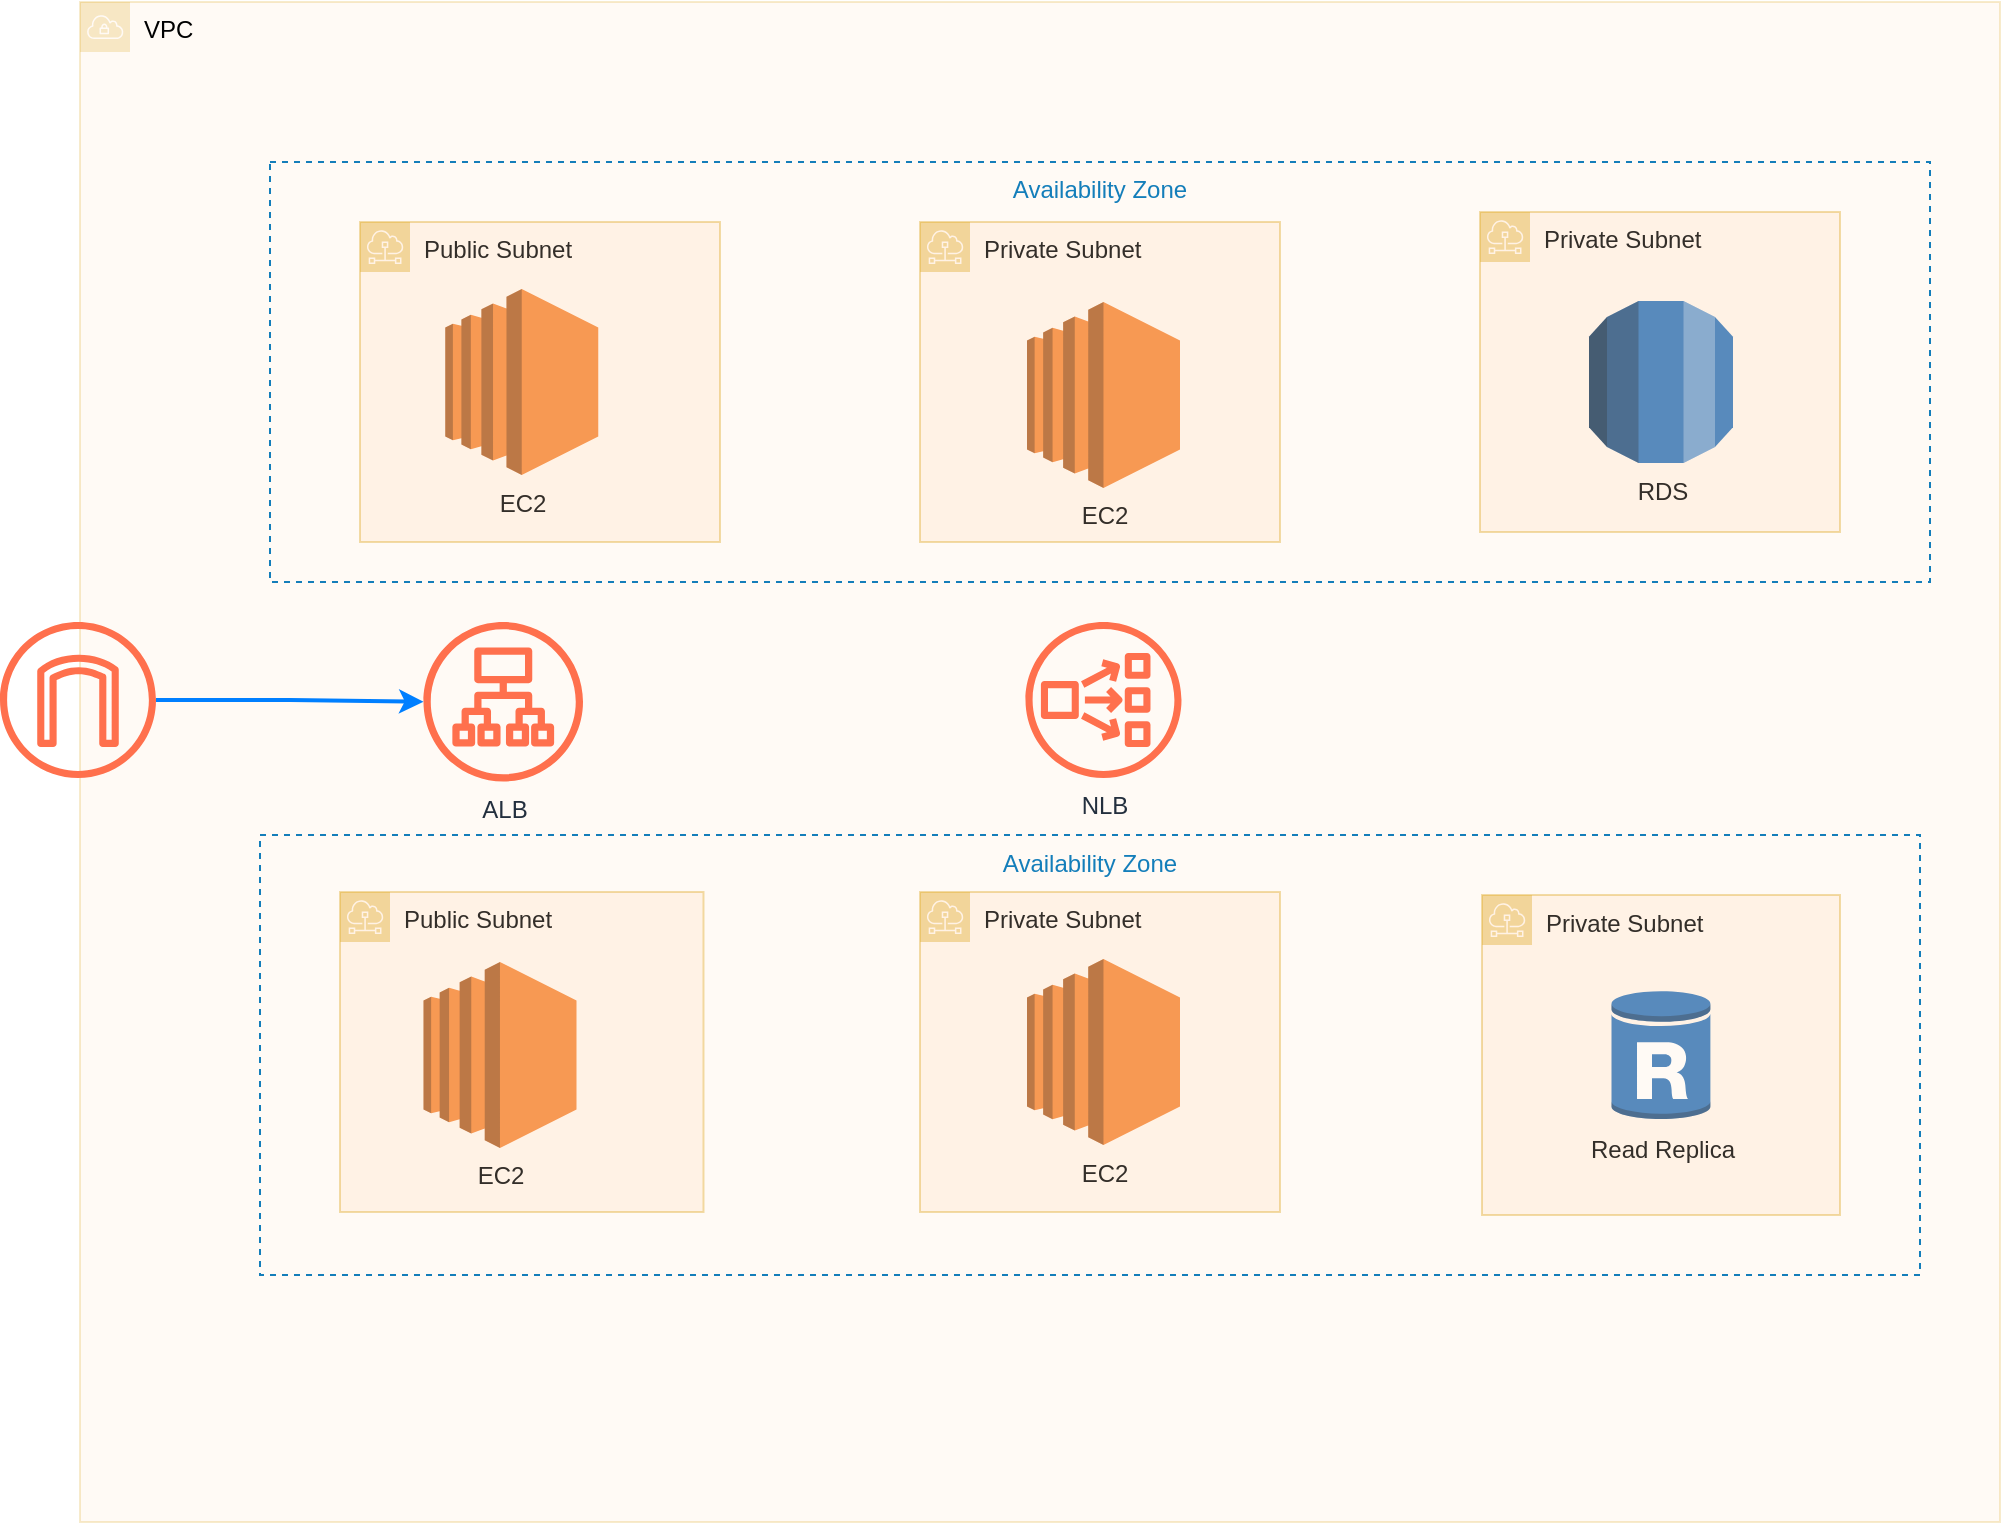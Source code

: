 <mxfile version="27.0.2">
  <diagram name="Page-1" id="ldzm7Y-nWHicNAaMJIFn">
    <mxGraphModel dx="716" dy="827" grid="1" gridSize="10" guides="1" tooltips="1" connect="1" arrows="1" fold="1" page="1" pageScale="1" pageWidth="827" pageHeight="1169" math="0" shadow="0">
      <root>
        <mxCell id="0" />
        <mxCell id="1" parent="0" />
        <mxCell id="vjnEFEVDyO-W0rh-XOhO-3" value="Public Subnet" style="sketch=0;outlineConnect=0;html=1;whiteSpace=wrap;fontSize=12;fontStyle=0;shape=mxgraph.aws4.group;grIcon=mxgraph.aws4.group_subnet;strokeColor=#d79b00;fillColor=#ffe6cc;verticalAlign=top;align=left;spacingLeft=30;dashed=0;opacity=40;strokeOpacity=100;fillOpacity=100;" vertex="1" parent="1">
          <mxGeometry x="1500" y="470" width="180" height="160" as="geometry" />
        </mxCell>
        <mxCell id="vjnEFEVDyO-W0rh-XOhO-6" value="EC2" style="outlineConnect=0;dashed=0;verticalLabelPosition=bottom;verticalAlign=top;align=center;html=1;shape=mxgraph.aws3.ec2;fillColor=#F58534;gradientColor=none;" vertex="1" parent="1">
          <mxGeometry x="1542.63" y="503.5" width="76.5" height="93" as="geometry" />
        </mxCell>
        <mxCell id="vjnEFEVDyO-W0rh-XOhO-8" value="Private Subnet" style="sketch=0;outlineConnect=0;html=1;whiteSpace=wrap;fontSize=12;fontStyle=0;shape=mxgraph.aws4.group;grIcon=mxgraph.aws4.group_subnet;strokeColor=#d79b00;fillColor=#ffe6cc;verticalAlign=top;align=left;spacingLeft=30;dashed=0;opacity=40;" vertex="1" parent="1">
          <mxGeometry x="1780" y="470" width="180" height="160" as="geometry" />
        </mxCell>
        <mxCell id="vjnEFEVDyO-W0rh-XOhO-12" value="Private Subnet" style="sketch=0;outlineConnect=0;html=1;whiteSpace=wrap;fontSize=12;fontStyle=0;shape=mxgraph.aws4.group;grIcon=mxgraph.aws4.group_subnet;strokeColor=#d79b00;fillColor=#ffe6cc;verticalAlign=top;align=left;spacingLeft=30;dashed=0;fillStyle=auto;opacity=40;" vertex="1" parent="1">
          <mxGeometry x="1780" y="805" width="180" height="160" as="geometry" />
        </mxCell>
        <mxCell id="vjnEFEVDyO-W0rh-XOhO-14" value="Private Subnet" style="sketch=0;outlineConnect=0;html=1;whiteSpace=wrap;fontSize=12;fontStyle=0;shape=mxgraph.aws4.group;grIcon=mxgraph.aws4.group_subnet;strokeColor=#d79b00;fillColor=#ffe6cc;verticalAlign=top;align=left;spacingLeft=30;dashed=0;opacity=40;" vertex="1" parent="1">
          <mxGeometry x="2060" y="465" width="180" height="160" as="geometry" />
        </mxCell>
        <mxCell id="vjnEFEVDyO-W0rh-XOhO-16" value="Private Subnet" style="sketch=0;outlineConnect=0;html=1;whiteSpace=wrap;fontSize=12;fontStyle=0;shape=mxgraph.aws4.group;grIcon=mxgraph.aws4.group_subnet;strokeColor=#d79b00;fillColor=#ffe6cc;verticalAlign=top;align=left;spacingLeft=30;dashed=0;opacity=40;" vertex="1" parent="1">
          <mxGeometry x="2061" y="806.5" width="179" height="160" as="geometry" />
        </mxCell>
        <mxCell id="vjnEFEVDyO-W0rh-XOhO-17" value="EC2" style="outlineConnect=0;dashed=0;verticalLabelPosition=bottom;verticalAlign=top;align=center;html=1;shape=mxgraph.aws3.ec2;fillColor=#F58534;gradientColor=none;" vertex="1" parent="1">
          <mxGeometry x="1833.5" y="510" width="76.5" height="93" as="geometry" />
        </mxCell>
        <mxCell id="vjnEFEVDyO-W0rh-XOhO-18" value="EC2" style="outlineConnect=0;dashed=0;verticalLabelPosition=bottom;verticalAlign=top;align=center;html=1;shape=mxgraph.aws3.ec2;fillColor=#F58534;gradientColor=none;fillStyle=auto;" vertex="1" parent="1">
          <mxGeometry x="1833.5" y="838.5" width="76.5" height="93" as="geometry" />
        </mxCell>
        <mxCell id="vjnEFEVDyO-W0rh-XOhO-22" value="RDS" style="outlineConnect=0;dashed=0;verticalLabelPosition=bottom;verticalAlign=top;align=center;html=1;shape=mxgraph.aws3.rds;fillColor=#2E73B8;gradientColor=none;" vertex="1" parent="1">
          <mxGeometry x="2114.5" y="509.5" width="72" height="81" as="geometry" />
        </mxCell>
        <mxCell id="vjnEFEVDyO-W0rh-XOhO-32" value="Read Replica" style="outlineConnect=0;dashed=0;verticalLabelPosition=bottom;verticalAlign=top;align=center;html=1;shape=mxgraph.aws3.rds_db_instance_read_replica;fillColor=#2E73B8;gradientColor=none;" vertex="1" parent="1">
          <mxGeometry x="2125.75" y="853.5" width="49.5" height="66" as="geometry" />
        </mxCell>
        <mxCell id="vjnEFEVDyO-W0rh-XOhO-35" value="Public Subnet" style="sketch=0;outlineConnect=0;html=1;whiteSpace=wrap;fontSize=12;fontStyle=0;shape=mxgraph.aws4.group;grIcon=mxgraph.aws4.group_subnet;strokeColor=#d79b00;fillColor=#ffe6cc;verticalAlign=top;align=left;spacingLeft=30;dashed=0;fillStyle=auto;opacity=40;" vertex="1" parent="1">
          <mxGeometry x="1490" y="805" width="181.75" height="160" as="geometry" />
        </mxCell>
        <mxCell id="vjnEFEVDyO-W0rh-XOhO-36" value="EC2" style="outlineConnect=0;dashed=0;verticalLabelPosition=bottom;verticalAlign=top;align=center;html=1;shape=mxgraph.aws3.ec2;fillColor=#F58534;gradientColor=none;fillStyle=auto;" vertex="1" parent="1">
          <mxGeometry x="1531.75" y="840" width="76.5" height="93" as="geometry" />
        </mxCell>
        <mxCell id="vjnEFEVDyO-W0rh-XOhO-42" value="VPC" style="sketch=0;outlineConnect=0;html=1;whiteSpace=wrap;fontSize=12;fontStyle=0;shape=mxgraph.aws4.group;grIcon=mxgraph.aws4.group_vpc;strokeColor=#d79b00;fillColor=#ffe6cc;verticalAlign=top;align=left;spacingLeft=30;dashed=0;opacity=20;" vertex="1" parent="1">
          <mxGeometry x="1360" y="360" width="960" height="760" as="geometry" />
        </mxCell>
        <mxCell id="vjnEFEVDyO-W0rh-XOhO-45" value="" style="sketch=0;outlineConnect=0;fontColor=#232F3E;gradientColor=none;fillColor=light-dark(#ff704d, #b17dff);strokeColor=none;dashed=0;verticalLabelPosition=bottom;verticalAlign=top;align=center;html=1;fontSize=12;fontStyle=0;aspect=fixed;pointerEvents=1;shape=mxgraph.aws4.internet_gateway;" vertex="1" parent="1">
          <mxGeometry x="1320" y="670" width="78" height="78" as="geometry" />
        </mxCell>
        <mxCell id="vjnEFEVDyO-W0rh-XOhO-46" value="ALB" style="sketch=0;outlineConnect=0;fontColor=#232F3E;gradientColor=none;fillColor=light-dark(#ff704d, #b17dff);strokeColor=none;dashed=0;verticalLabelPosition=bottom;verticalAlign=top;align=center;html=1;fontSize=12;fontStyle=0;aspect=fixed;pointerEvents=1;shape=mxgraph.aws4.application_load_balancer;" vertex="1" parent="1">
          <mxGeometry x="1531.75" y="670" width="79.75" height="79.75" as="geometry" />
        </mxCell>
        <mxCell id="vjnEFEVDyO-W0rh-XOhO-47" value="NLB" style="sketch=0;outlineConnect=0;fontColor=#232F3E;gradientColor=none;fillColor=light-dark(#FF704D,#B17DFF);strokeColor=none;dashed=0;verticalLabelPosition=bottom;verticalAlign=top;align=center;html=1;fontSize=12;fontStyle=0;aspect=fixed;pointerEvents=1;shape=mxgraph.aws4.network_load_balancer;" vertex="1" parent="1">
          <mxGeometry x="1832.75" y="670" width="78" height="78" as="geometry" />
        </mxCell>
        <mxCell id="vjnEFEVDyO-W0rh-XOhO-51" style="edgeStyle=orthogonalEdgeStyle;rounded=0;orthogonalLoop=1;jettySize=auto;html=1;strokeWidth=2;strokeColor=light-dark(#007FFF,#EDEDED);" edge="1" parent="1" source="vjnEFEVDyO-W0rh-XOhO-45" target="vjnEFEVDyO-W0rh-XOhO-46">
          <mxGeometry relative="1" as="geometry" />
        </mxCell>
        <mxCell id="vjnEFEVDyO-W0rh-XOhO-44" value="Availability Zone" style="fillColor=none;strokeColor=#147EBA;dashed=1;verticalAlign=top;fontStyle=0;fontColor=#147EBA;whiteSpace=wrap;html=1;" vertex="1" parent="1">
          <mxGeometry x="1450" y="776.5" width="830" height="220" as="geometry" />
        </mxCell>
        <mxCell id="vjnEFEVDyO-W0rh-XOhO-43" value="Availability Zone" style="fillColor=none;strokeColor=#147EBA;dashed=1;verticalAlign=top;fontStyle=0;fontColor=#147EBA;whiteSpace=wrap;html=1;" vertex="1" parent="1">
          <mxGeometry x="1455" y="440" width="830" height="210" as="geometry" />
        </mxCell>
      </root>
    </mxGraphModel>
  </diagram>
</mxfile>
